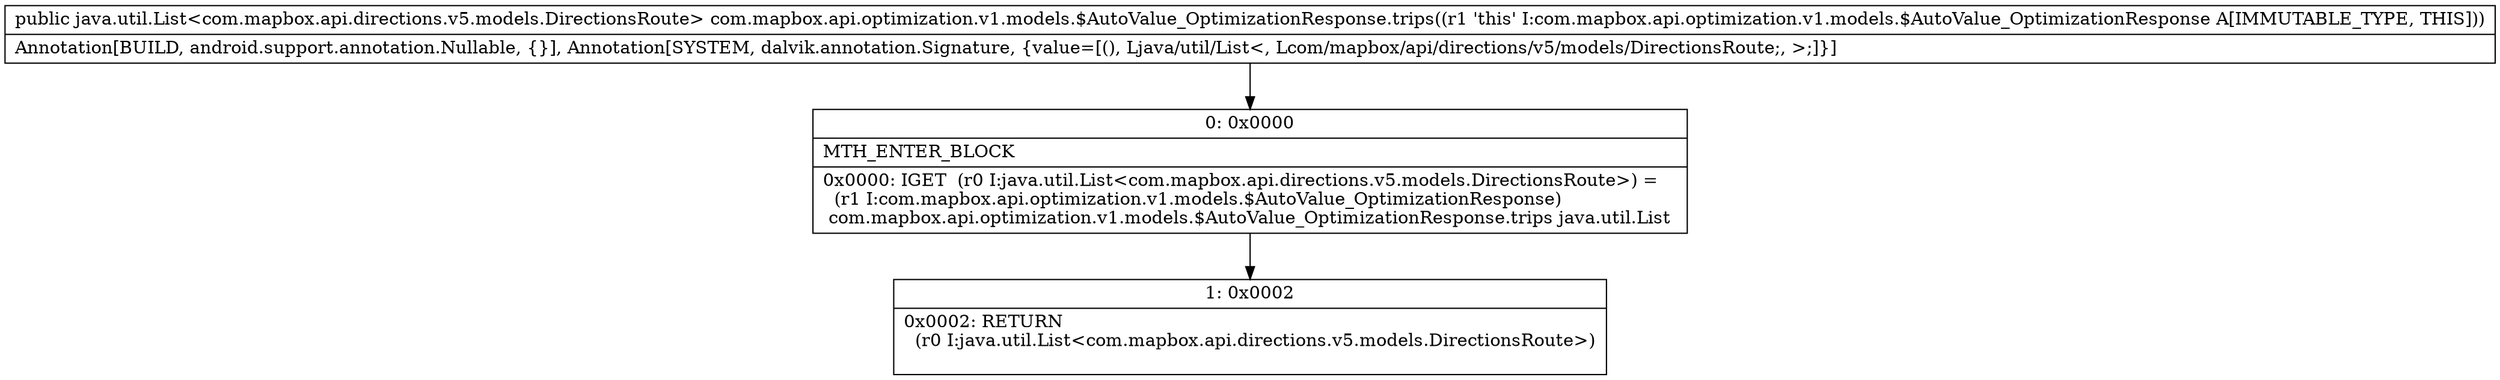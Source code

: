 digraph "CFG forcom.mapbox.api.optimization.v1.models.$AutoValue_OptimizationResponse.trips()Ljava\/util\/List;" {
Node_0 [shape=record,label="{0\:\ 0x0000|MTH_ENTER_BLOCK\l|0x0000: IGET  (r0 I:java.util.List\<com.mapbox.api.directions.v5.models.DirectionsRoute\>) = \l  (r1 I:com.mapbox.api.optimization.v1.models.$AutoValue_OptimizationResponse)\l com.mapbox.api.optimization.v1.models.$AutoValue_OptimizationResponse.trips java.util.List \l}"];
Node_1 [shape=record,label="{1\:\ 0x0002|0x0002: RETURN  \l  (r0 I:java.util.List\<com.mapbox.api.directions.v5.models.DirectionsRoute\>)\l \l}"];
MethodNode[shape=record,label="{public java.util.List\<com.mapbox.api.directions.v5.models.DirectionsRoute\> com.mapbox.api.optimization.v1.models.$AutoValue_OptimizationResponse.trips((r1 'this' I:com.mapbox.api.optimization.v1.models.$AutoValue_OptimizationResponse A[IMMUTABLE_TYPE, THIS]))  | Annotation[BUILD, android.support.annotation.Nullable, \{\}], Annotation[SYSTEM, dalvik.annotation.Signature, \{value=[(), Ljava\/util\/List\<, Lcom\/mapbox\/api\/directions\/v5\/models\/DirectionsRoute;, \>;]\}]\l}"];
MethodNode -> Node_0;
Node_0 -> Node_1;
}

